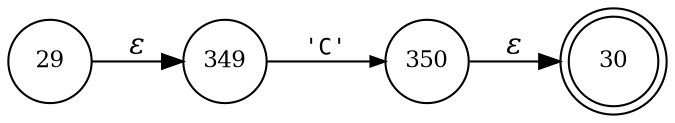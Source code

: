 digraph ATN {
rankdir=LR;
s30[fontsize=11, label="30", shape=doublecircle, fixedsize=true, width=.6];
s29[fontsize=11,label="29", shape=circle, fixedsize=true, width=.55, peripheries=1];
s349[fontsize=11,label="349", shape=circle, fixedsize=true, width=.55, peripheries=1];
s350[fontsize=11,label="350", shape=circle, fixedsize=true, width=.55, peripheries=1];
s29 -> s349 [fontname="Times-Italic", label="&epsilon;"];
s349 -> s350 [fontsize=11, fontname="Courier", arrowsize=.7, label = "'C'", arrowhead = normal];
s350 -> s30 [fontname="Times-Italic", label="&epsilon;"];
}